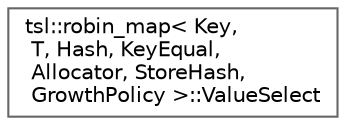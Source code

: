 digraph "Graphical Class Hierarchy"
{
 // LATEX_PDF_SIZE
  bgcolor="transparent";
  edge [fontname=Helvetica,fontsize=10,labelfontname=Helvetica,labelfontsize=10];
  node [fontname=Helvetica,fontsize=10,shape=box,height=0.2,width=0.4];
  rankdir="LR";
  Node0 [id="Node000000",label="tsl::robin_map\< Key,\l T, Hash, KeyEqual,\l Allocator, StoreHash,\l GrowthPolicy \>::ValueSelect",height=0.2,width=0.4,color="grey40", fillcolor="white", style="filled",URL="$classtsl_1_1robin__map_1_1ValueSelect.html",tooltip=" "];
}
